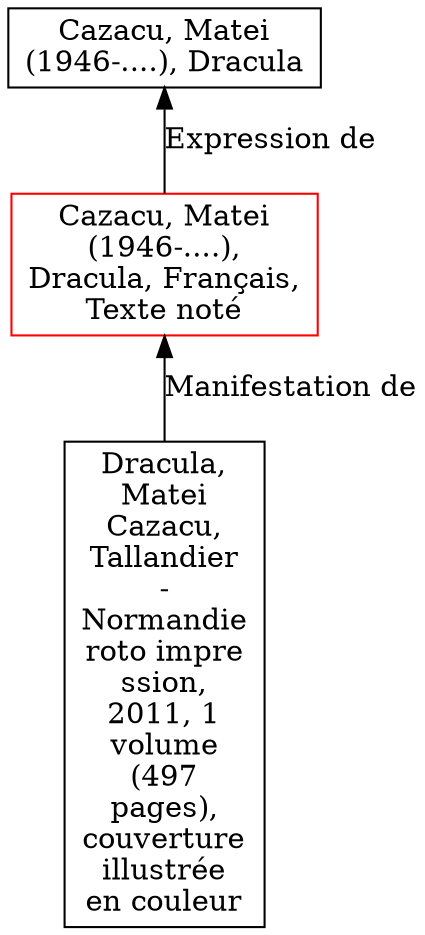 // Notice UMLRM0085
digraph UMLRM0085 {
	node [align=left shape=rect]
	size="20,20"
	rankdir=BT
	UMLRM0085 [label="Cazacu, Matei
(1946-....),
Dracula, Français,
Texte noté" color=red]
	UMLRM0084 [label="Cazacu, Matei
(1946-....), Dracula"]
	UMLRM0085 -> UMLRM0084 [label="Expression de"]
	UMLRM0086 [label="Dracula,
Matei
Cazacu,
Tallandier
-
Normandie
roto impre
ssion,
2011, 1
volume
(497
pages),
couverture
illustrée
en couleur"]
	UMLRM0086 -> UMLRM0085 [label="Manifestation de"]
}
